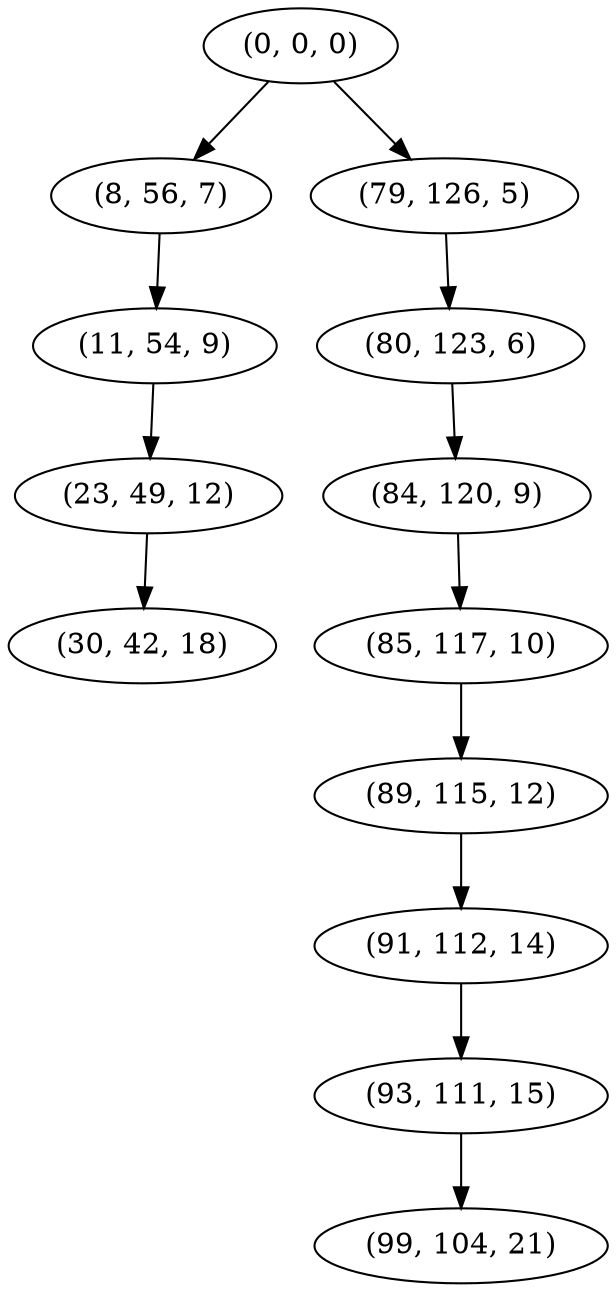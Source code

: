 digraph tree {
    "(0, 0, 0)";
    "(8, 56, 7)";
    "(11, 54, 9)";
    "(23, 49, 12)";
    "(30, 42, 18)";
    "(79, 126, 5)";
    "(80, 123, 6)";
    "(84, 120, 9)";
    "(85, 117, 10)";
    "(89, 115, 12)";
    "(91, 112, 14)";
    "(93, 111, 15)";
    "(99, 104, 21)";
    "(0, 0, 0)" -> "(8, 56, 7)";
    "(0, 0, 0)" -> "(79, 126, 5)";
    "(8, 56, 7)" -> "(11, 54, 9)";
    "(11, 54, 9)" -> "(23, 49, 12)";
    "(23, 49, 12)" -> "(30, 42, 18)";
    "(79, 126, 5)" -> "(80, 123, 6)";
    "(80, 123, 6)" -> "(84, 120, 9)";
    "(84, 120, 9)" -> "(85, 117, 10)";
    "(85, 117, 10)" -> "(89, 115, 12)";
    "(89, 115, 12)" -> "(91, 112, 14)";
    "(91, 112, 14)" -> "(93, 111, 15)";
    "(93, 111, 15)" -> "(99, 104, 21)";
}
